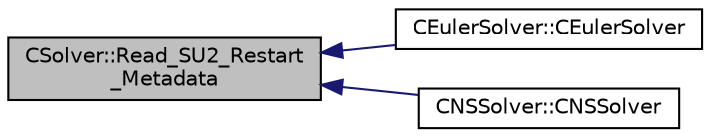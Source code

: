 digraph "CSolver::Read_SU2_Restart_Metadata"
{
  edge [fontname="Helvetica",fontsize="10",labelfontname="Helvetica",labelfontsize="10"];
  node [fontname="Helvetica",fontsize="10",shape=record];
  rankdir="LR";
  Node4116 [label="CSolver::Read_SU2_Restart\l_Metadata",height=0.2,width=0.4,color="black", fillcolor="grey75", style="filled", fontcolor="black"];
  Node4116 -> Node4117 [dir="back",color="midnightblue",fontsize="10",style="solid",fontname="Helvetica"];
  Node4117 [label="CEulerSolver::CEulerSolver",height=0.2,width=0.4,color="black", fillcolor="white", style="filled",URL="$class_c_euler_solver.html#ae1e74218b4e943111b100d7ddcbd4db9"];
  Node4116 -> Node4118 [dir="back",color="midnightblue",fontsize="10",style="solid",fontname="Helvetica"];
  Node4118 [label="CNSSolver::CNSSolver",height=0.2,width=0.4,color="black", fillcolor="white", style="filled",URL="$class_c_n_s_solver.html#a2a8ad49c42b4546696e631cf44b7788b"];
}
